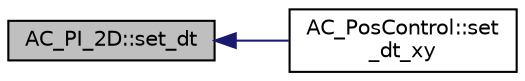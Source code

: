 digraph "AC_PI_2D::set_dt"
{
 // INTERACTIVE_SVG=YES
  edge [fontname="Helvetica",fontsize="10",labelfontname="Helvetica",labelfontsize="10"];
  node [fontname="Helvetica",fontsize="10",shape=record];
  rankdir="LR";
  Node1 [label="AC_PI_2D::set_dt",height=0.2,width=0.4,color="black", fillcolor="grey75", style="filled" fontcolor="black"];
  Node1 -> Node2 [dir="back",color="midnightblue",fontsize="10",style="solid",fontname="Helvetica"];
  Node2 [label="AC_PosControl::set\l_dt_xy",height=0.2,width=0.4,color="black", fillcolor="white", style="filled",URL="$classAC__PosControl.html#a331eca91f277ff91b9f6f8509ad71f5a",tooltip="set_dt_xy - sets time delta in seconds for horizontal controller (i.e. 50hz = 0.02) ..."];
}
